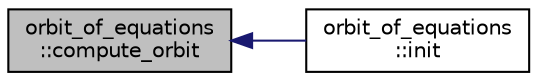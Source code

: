 digraph "orbit_of_equations::compute_orbit"
{
  edge [fontname="Helvetica",fontsize="10",labelfontname="Helvetica",labelfontsize="10"];
  node [fontname="Helvetica",fontsize="10",shape=record];
  rankdir="LR";
  Node61 [label="orbit_of_equations\l::compute_orbit",height=0.2,width=0.4,color="black", fillcolor="grey75", style="filled", fontcolor="black"];
  Node61 -> Node62 [dir="back",color="midnightblue",fontsize="10",style="solid",fontname="Helvetica"];
  Node62 [label="orbit_of_equations\l::init",height=0.2,width=0.4,color="black", fillcolor="white", style="filled",URL="$dd/d23/classorbit__of__equations.html#a2b96b10845d73e9a5565a040703f740e"];
}

